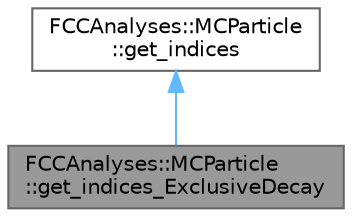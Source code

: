 digraph "FCCAnalyses::MCParticle::get_indices_ExclusiveDecay"
{
 // LATEX_PDF_SIZE
  bgcolor="transparent";
  edge [fontname=Helvetica,fontsize=10,labelfontname=Helvetica,labelfontsize=10];
  node [fontname=Helvetica,fontsize=10,shape=box,height=0.2,width=0.4];
  Node1 [id="Node000001",label="FCCAnalyses::MCParticle\l::get_indices_ExclusiveDecay",height=0.2,width=0.4,color="gray40", fillcolor="grey60", style="filled", fontcolor="black",tooltip="A shorthand for get_indices, with m_chargeConjugateDaughters=false, inclusiveDecay=false."];
  Node2 -> Node1 [id="edge1_Node000001_Node000002",dir="back",color="steelblue1",style="solid",tooltip=" "];
  Node2 [id="Node000002",label="FCCAnalyses::MCParticle\l::get_indices",height=0.2,width=0.4,color="gray40", fillcolor="white", style="filled",URL="$structFCCAnalyses_1_1MCParticle_1_1get__indices.html",tooltip="return a list of indices that correspond to a given MC decay. The list contains the index of the moth..."];
}

